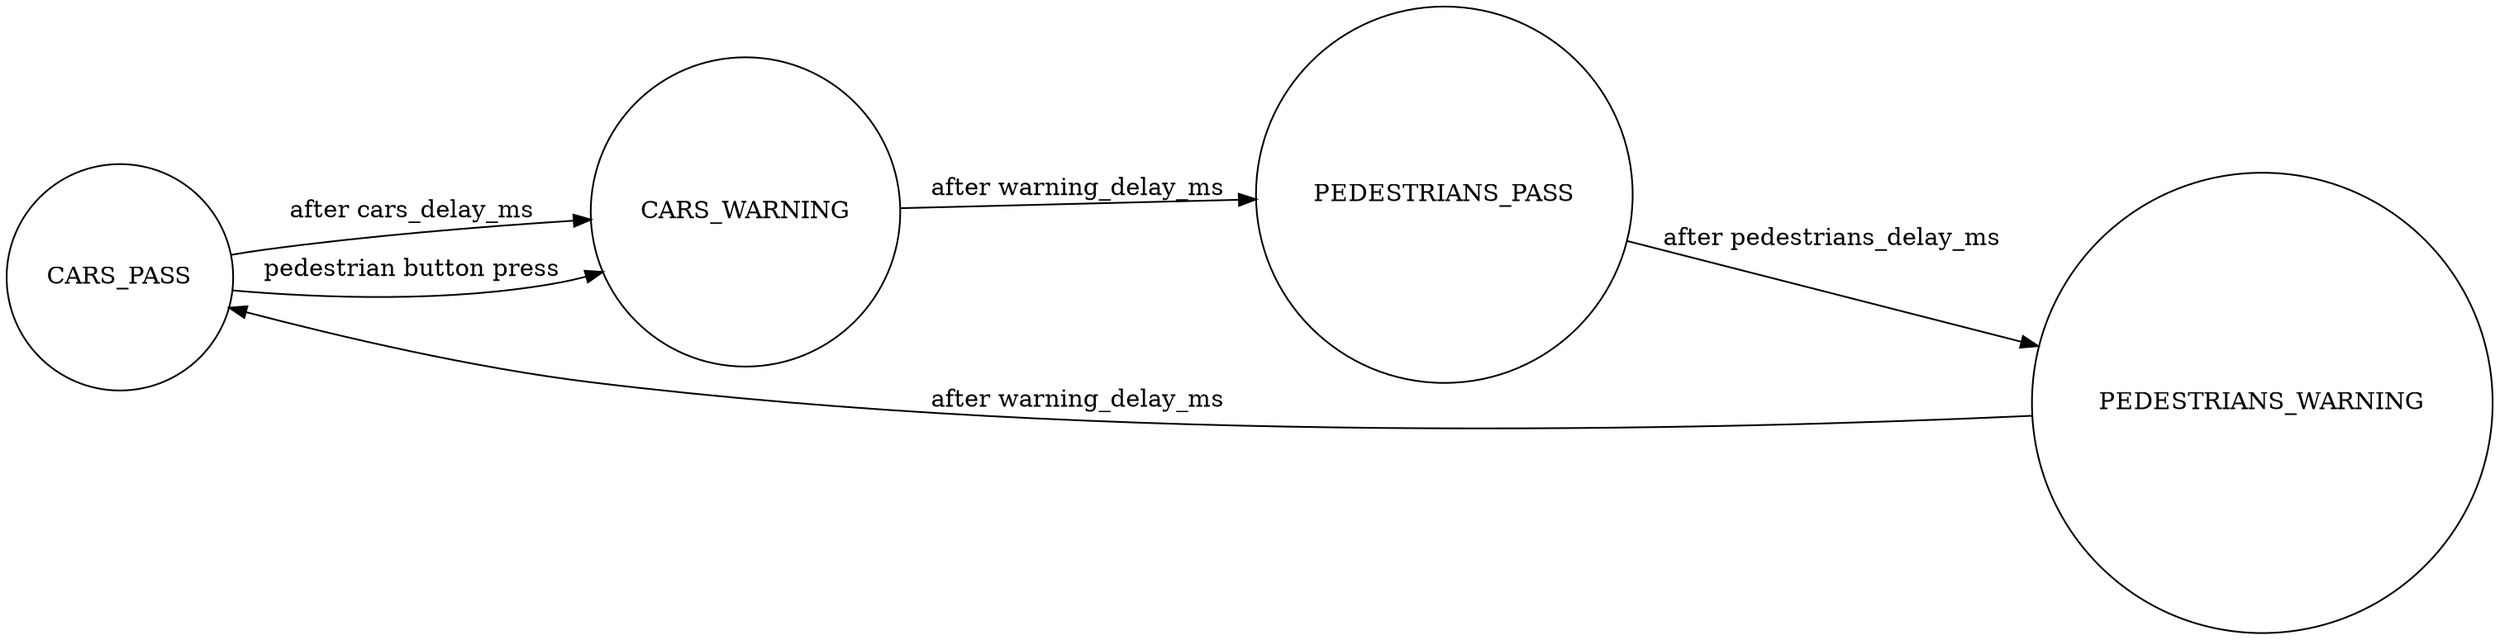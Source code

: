 digraph traffic_lights_FSM {
	rankdir=LR;
	node [shape = circle];

	CARS_PASS -> CARS_WARNING [ label = "after cars_delay_ms" ];
	CARS_WARNING -> PEDESTRIANS_PASS [ label = "after warning_delay_ms" ];
	PEDESTRIANS_PASS -> PEDESTRIANS_WARNING [ label = "after pedestrians_delay_ms" ];
	PEDESTRIANS_WARNING -> CARS_PASS [ label = "after warning_delay_ms" ];

	CARS_PASS -> CARS_WARNING [ label = "pedestrian button press" ];
}
